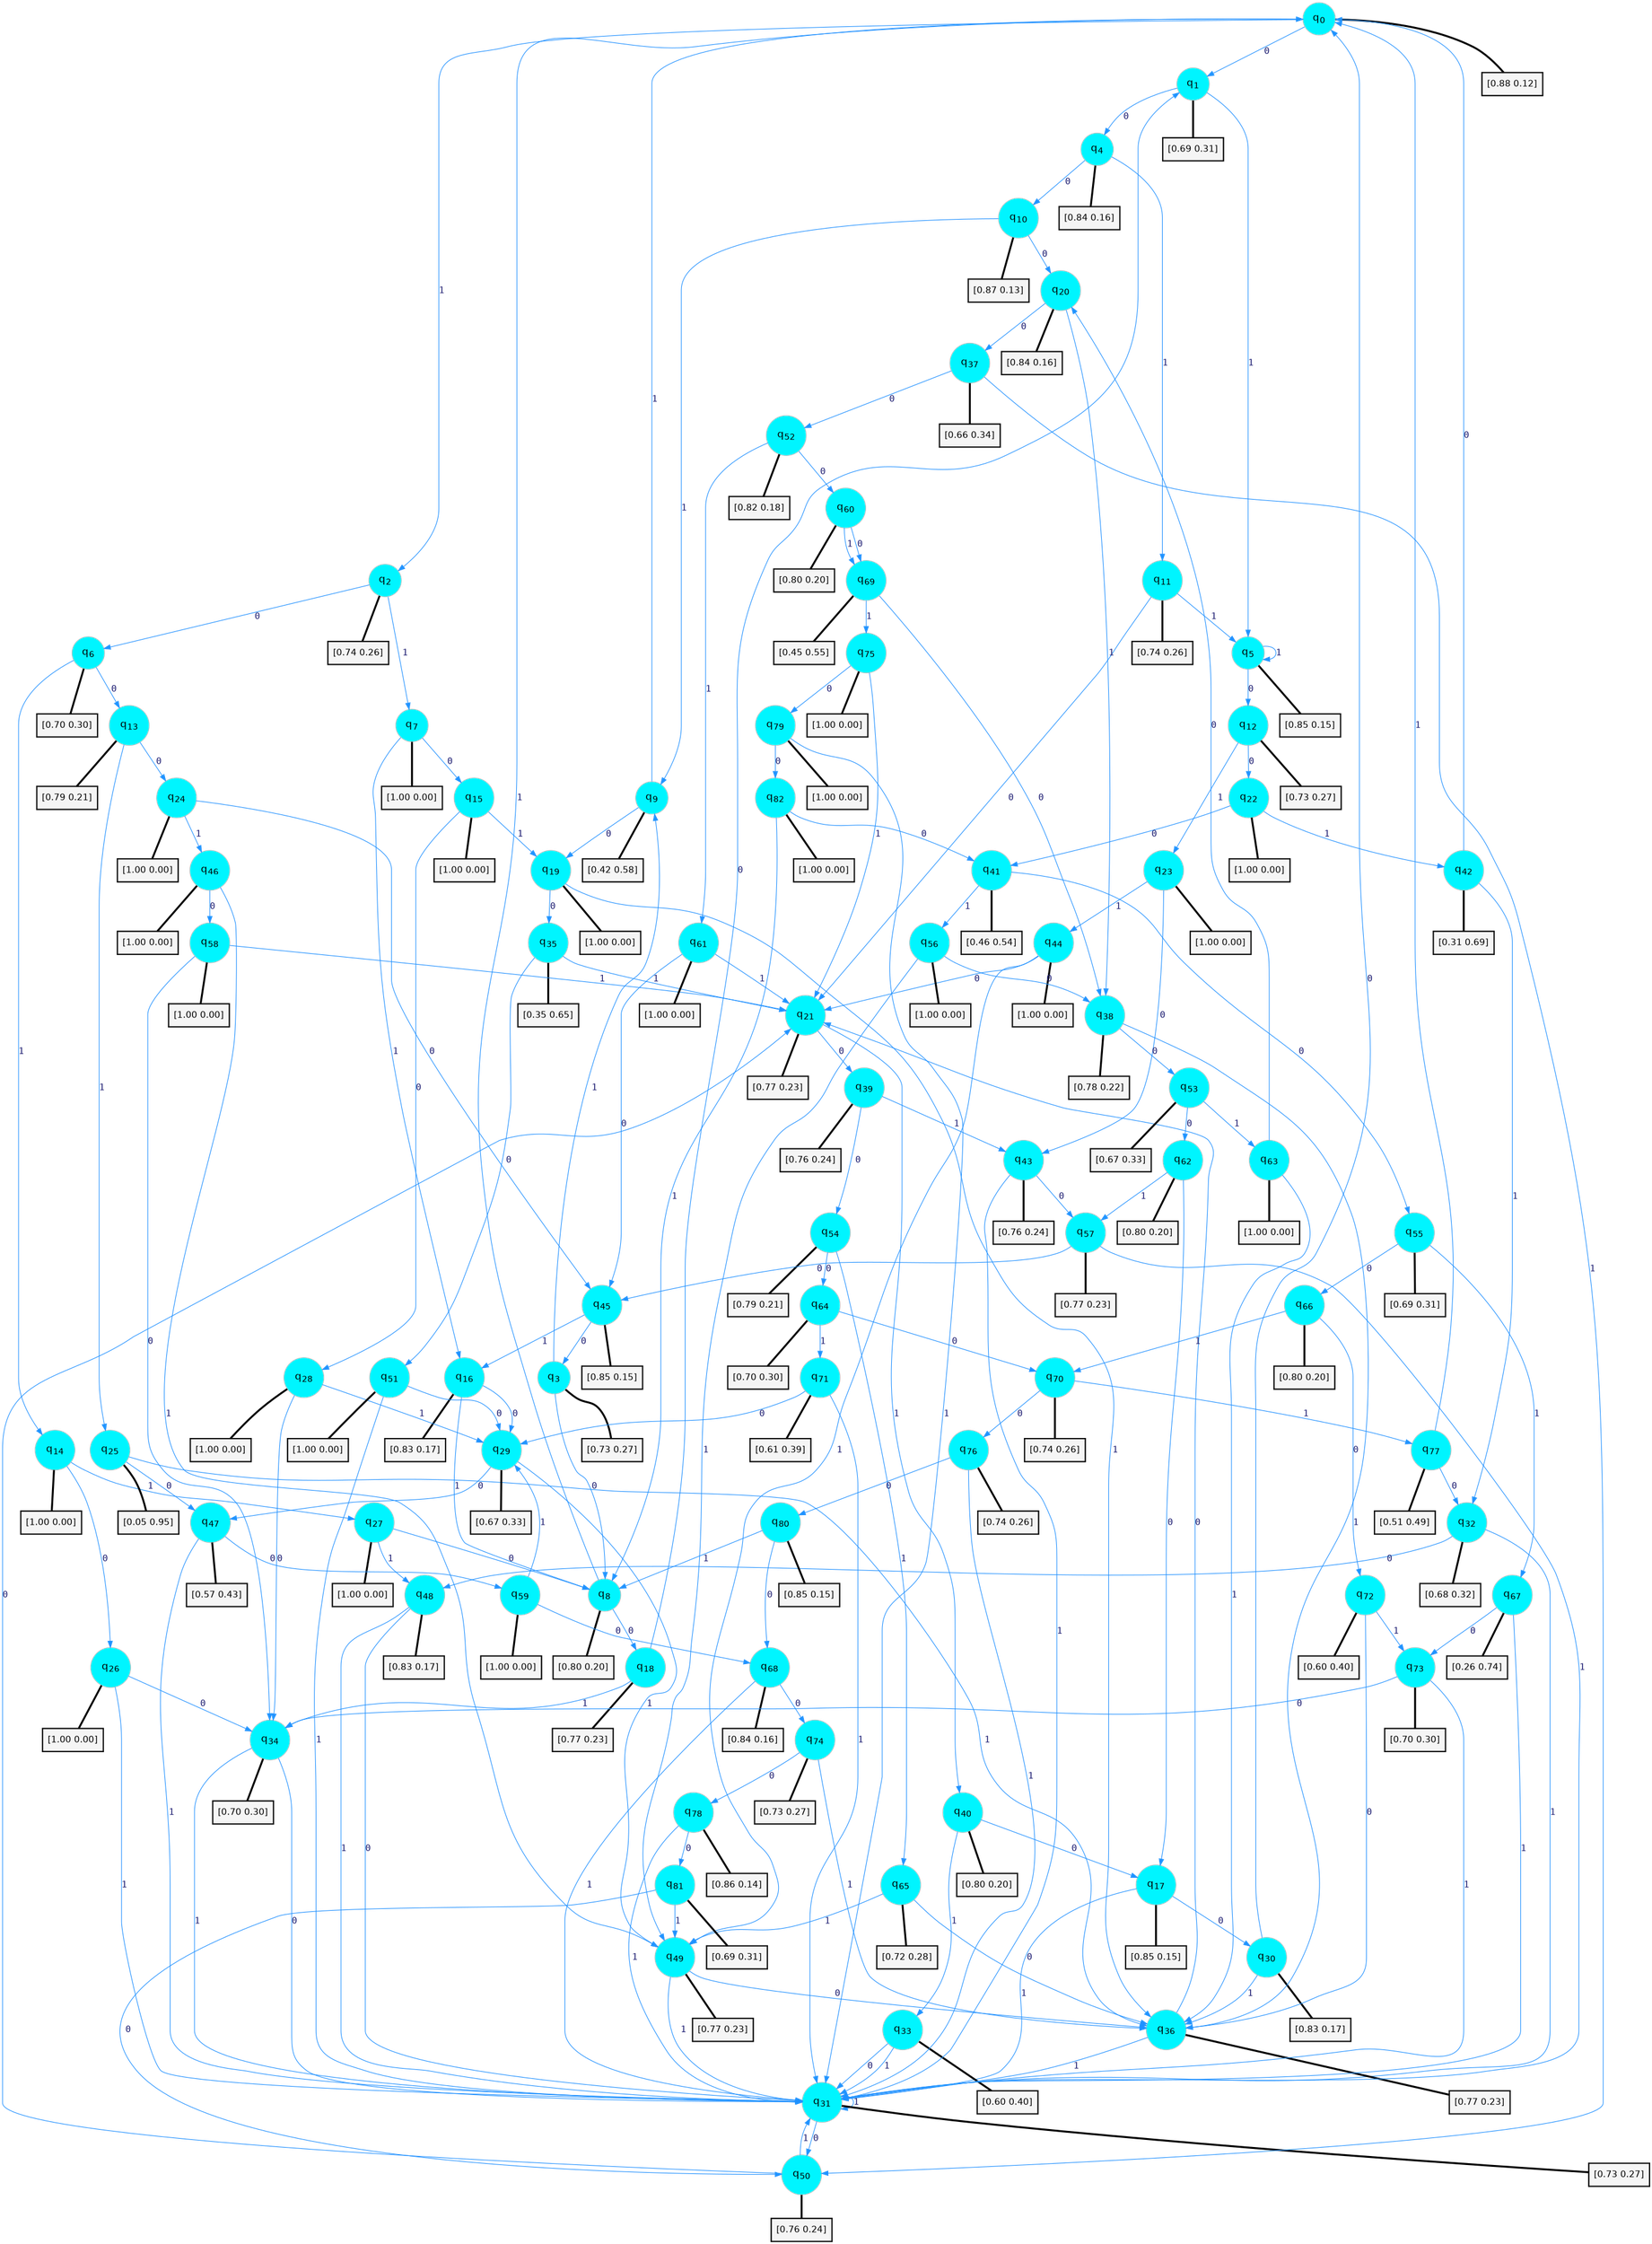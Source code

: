 digraph G {
graph [
bgcolor=transparent, dpi=300, rankdir=TD, size="40,25"];
node [
color=gray, fillcolor=turquoise1, fontcolor=black, fontname=Helvetica, fontsize=16, fontweight=bold, shape=circle, style=filled];
edge [
arrowsize=1, color=dodgerblue1, fontcolor=midnightblue, fontname=courier, fontweight=bold, penwidth=1, style=solid, weight=20];
0[label=<q<SUB>0</SUB>>];
1[label=<q<SUB>1</SUB>>];
2[label=<q<SUB>2</SUB>>];
3[label=<q<SUB>3</SUB>>];
4[label=<q<SUB>4</SUB>>];
5[label=<q<SUB>5</SUB>>];
6[label=<q<SUB>6</SUB>>];
7[label=<q<SUB>7</SUB>>];
8[label=<q<SUB>8</SUB>>];
9[label=<q<SUB>9</SUB>>];
10[label=<q<SUB>10</SUB>>];
11[label=<q<SUB>11</SUB>>];
12[label=<q<SUB>12</SUB>>];
13[label=<q<SUB>13</SUB>>];
14[label=<q<SUB>14</SUB>>];
15[label=<q<SUB>15</SUB>>];
16[label=<q<SUB>16</SUB>>];
17[label=<q<SUB>17</SUB>>];
18[label=<q<SUB>18</SUB>>];
19[label=<q<SUB>19</SUB>>];
20[label=<q<SUB>20</SUB>>];
21[label=<q<SUB>21</SUB>>];
22[label=<q<SUB>22</SUB>>];
23[label=<q<SUB>23</SUB>>];
24[label=<q<SUB>24</SUB>>];
25[label=<q<SUB>25</SUB>>];
26[label=<q<SUB>26</SUB>>];
27[label=<q<SUB>27</SUB>>];
28[label=<q<SUB>28</SUB>>];
29[label=<q<SUB>29</SUB>>];
30[label=<q<SUB>30</SUB>>];
31[label=<q<SUB>31</SUB>>];
32[label=<q<SUB>32</SUB>>];
33[label=<q<SUB>33</SUB>>];
34[label=<q<SUB>34</SUB>>];
35[label=<q<SUB>35</SUB>>];
36[label=<q<SUB>36</SUB>>];
37[label=<q<SUB>37</SUB>>];
38[label=<q<SUB>38</SUB>>];
39[label=<q<SUB>39</SUB>>];
40[label=<q<SUB>40</SUB>>];
41[label=<q<SUB>41</SUB>>];
42[label=<q<SUB>42</SUB>>];
43[label=<q<SUB>43</SUB>>];
44[label=<q<SUB>44</SUB>>];
45[label=<q<SUB>45</SUB>>];
46[label=<q<SUB>46</SUB>>];
47[label=<q<SUB>47</SUB>>];
48[label=<q<SUB>48</SUB>>];
49[label=<q<SUB>49</SUB>>];
50[label=<q<SUB>50</SUB>>];
51[label=<q<SUB>51</SUB>>];
52[label=<q<SUB>52</SUB>>];
53[label=<q<SUB>53</SUB>>];
54[label=<q<SUB>54</SUB>>];
55[label=<q<SUB>55</SUB>>];
56[label=<q<SUB>56</SUB>>];
57[label=<q<SUB>57</SUB>>];
58[label=<q<SUB>58</SUB>>];
59[label=<q<SUB>59</SUB>>];
60[label=<q<SUB>60</SUB>>];
61[label=<q<SUB>61</SUB>>];
62[label=<q<SUB>62</SUB>>];
63[label=<q<SUB>63</SUB>>];
64[label=<q<SUB>64</SUB>>];
65[label=<q<SUB>65</SUB>>];
66[label=<q<SUB>66</SUB>>];
67[label=<q<SUB>67</SUB>>];
68[label=<q<SUB>68</SUB>>];
69[label=<q<SUB>69</SUB>>];
70[label=<q<SUB>70</SUB>>];
71[label=<q<SUB>71</SUB>>];
72[label=<q<SUB>72</SUB>>];
73[label=<q<SUB>73</SUB>>];
74[label=<q<SUB>74</SUB>>];
75[label=<q<SUB>75</SUB>>];
76[label=<q<SUB>76</SUB>>];
77[label=<q<SUB>77</SUB>>];
78[label=<q<SUB>78</SUB>>];
79[label=<q<SUB>79</SUB>>];
80[label=<q<SUB>80</SUB>>];
81[label=<q<SUB>81</SUB>>];
82[label=<q<SUB>82</SUB>>];
83[label="[0.88 0.12]", shape=box,fontcolor=black, fontname=Helvetica, fontsize=14, penwidth=2, fillcolor=whitesmoke,color=black];
84[label="[0.69 0.31]", shape=box,fontcolor=black, fontname=Helvetica, fontsize=14, penwidth=2, fillcolor=whitesmoke,color=black];
85[label="[0.74 0.26]", shape=box,fontcolor=black, fontname=Helvetica, fontsize=14, penwidth=2, fillcolor=whitesmoke,color=black];
86[label="[0.73 0.27]", shape=box,fontcolor=black, fontname=Helvetica, fontsize=14, penwidth=2, fillcolor=whitesmoke,color=black];
87[label="[0.84 0.16]", shape=box,fontcolor=black, fontname=Helvetica, fontsize=14, penwidth=2, fillcolor=whitesmoke,color=black];
88[label="[0.85 0.15]", shape=box,fontcolor=black, fontname=Helvetica, fontsize=14, penwidth=2, fillcolor=whitesmoke,color=black];
89[label="[0.70 0.30]", shape=box,fontcolor=black, fontname=Helvetica, fontsize=14, penwidth=2, fillcolor=whitesmoke,color=black];
90[label="[1.00 0.00]", shape=box,fontcolor=black, fontname=Helvetica, fontsize=14, penwidth=2, fillcolor=whitesmoke,color=black];
91[label="[0.80 0.20]", shape=box,fontcolor=black, fontname=Helvetica, fontsize=14, penwidth=2, fillcolor=whitesmoke,color=black];
92[label="[0.42 0.58]", shape=box,fontcolor=black, fontname=Helvetica, fontsize=14, penwidth=2, fillcolor=whitesmoke,color=black];
93[label="[0.87 0.13]", shape=box,fontcolor=black, fontname=Helvetica, fontsize=14, penwidth=2, fillcolor=whitesmoke,color=black];
94[label="[0.74 0.26]", shape=box,fontcolor=black, fontname=Helvetica, fontsize=14, penwidth=2, fillcolor=whitesmoke,color=black];
95[label="[0.73 0.27]", shape=box,fontcolor=black, fontname=Helvetica, fontsize=14, penwidth=2, fillcolor=whitesmoke,color=black];
96[label="[0.79 0.21]", shape=box,fontcolor=black, fontname=Helvetica, fontsize=14, penwidth=2, fillcolor=whitesmoke,color=black];
97[label="[1.00 0.00]", shape=box,fontcolor=black, fontname=Helvetica, fontsize=14, penwidth=2, fillcolor=whitesmoke,color=black];
98[label="[1.00 0.00]", shape=box,fontcolor=black, fontname=Helvetica, fontsize=14, penwidth=2, fillcolor=whitesmoke,color=black];
99[label="[0.83 0.17]", shape=box,fontcolor=black, fontname=Helvetica, fontsize=14, penwidth=2, fillcolor=whitesmoke,color=black];
100[label="[0.85 0.15]", shape=box,fontcolor=black, fontname=Helvetica, fontsize=14, penwidth=2, fillcolor=whitesmoke,color=black];
101[label="[0.77 0.23]", shape=box,fontcolor=black, fontname=Helvetica, fontsize=14, penwidth=2, fillcolor=whitesmoke,color=black];
102[label="[1.00 0.00]", shape=box,fontcolor=black, fontname=Helvetica, fontsize=14, penwidth=2, fillcolor=whitesmoke,color=black];
103[label="[0.84 0.16]", shape=box,fontcolor=black, fontname=Helvetica, fontsize=14, penwidth=2, fillcolor=whitesmoke,color=black];
104[label="[0.77 0.23]", shape=box,fontcolor=black, fontname=Helvetica, fontsize=14, penwidth=2, fillcolor=whitesmoke,color=black];
105[label="[1.00 0.00]", shape=box,fontcolor=black, fontname=Helvetica, fontsize=14, penwidth=2, fillcolor=whitesmoke,color=black];
106[label="[1.00 0.00]", shape=box,fontcolor=black, fontname=Helvetica, fontsize=14, penwidth=2, fillcolor=whitesmoke,color=black];
107[label="[1.00 0.00]", shape=box,fontcolor=black, fontname=Helvetica, fontsize=14, penwidth=2, fillcolor=whitesmoke,color=black];
108[label="[0.05 0.95]", shape=box,fontcolor=black, fontname=Helvetica, fontsize=14, penwidth=2, fillcolor=whitesmoke,color=black];
109[label="[1.00 0.00]", shape=box,fontcolor=black, fontname=Helvetica, fontsize=14, penwidth=2, fillcolor=whitesmoke,color=black];
110[label="[1.00 0.00]", shape=box,fontcolor=black, fontname=Helvetica, fontsize=14, penwidth=2, fillcolor=whitesmoke,color=black];
111[label="[1.00 0.00]", shape=box,fontcolor=black, fontname=Helvetica, fontsize=14, penwidth=2, fillcolor=whitesmoke,color=black];
112[label="[0.67 0.33]", shape=box,fontcolor=black, fontname=Helvetica, fontsize=14, penwidth=2, fillcolor=whitesmoke,color=black];
113[label="[0.83 0.17]", shape=box,fontcolor=black, fontname=Helvetica, fontsize=14, penwidth=2, fillcolor=whitesmoke,color=black];
114[label="[0.73 0.27]", shape=box,fontcolor=black, fontname=Helvetica, fontsize=14, penwidth=2, fillcolor=whitesmoke,color=black];
115[label="[0.68 0.32]", shape=box,fontcolor=black, fontname=Helvetica, fontsize=14, penwidth=2, fillcolor=whitesmoke,color=black];
116[label="[0.60 0.40]", shape=box,fontcolor=black, fontname=Helvetica, fontsize=14, penwidth=2, fillcolor=whitesmoke,color=black];
117[label="[0.70 0.30]", shape=box,fontcolor=black, fontname=Helvetica, fontsize=14, penwidth=2, fillcolor=whitesmoke,color=black];
118[label="[0.35 0.65]", shape=box,fontcolor=black, fontname=Helvetica, fontsize=14, penwidth=2, fillcolor=whitesmoke,color=black];
119[label="[0.77 0.23]", shape=box,fontcolor=black, fontname=Helvetica, fontsize=14, penwidth=2, fillcolor=whitesmoke,color=black];
120[label="[0.66 0.34]", shape=box,fontcolor=black, fontname=Helvetica, fontsize=14, penwidth=2, fillcolor=whitesmoke,color=black];
121[label="[0.78 0.22]", shape=box,fontcolor=black, fontname=Helvetica, fontsize=14, penwidth=2, fillcolor=whitesmoke,color=black];
122[label="[0.76 0.24]", shape=box,fontcolor=black, fontname=Helvetica, fontsize=14, penwidth=2, fillcolor=whitesmoke,color=black];
123[label="[0.80 0.20]", shape=box,fontcolor=black, fontname=Helvetica, fontsize=14, penwidth=2, fillcolor=whitesmoke,color=black];
124[label="[0.46 0.54]", shape=box,fontcolor=black, fontname=Helvetica, fontsize=14, penwidth=2, fillcolor=whitesmoke,color=black];
125[label="[0.31 0.69]", shape=box,fontcolor=black, fontname=Helvetica, fontsize=14, penwidth=2, fillcolor=whitesmoke,color=black];
126[label="[0.76 0.24]", shape=box,fontcolor=black, fontname=Helvetica, fontsize=14, penwidth=2, fillcolor=whitesmoke,color=black];
127[label="[1.00 0.00]", shape=box,fontcolor=black, fontname=Helvetica, fontsize=14, penwidth=2, fillcolor=whitesmoke,color=black];
128[label="[0.85 0.15]", shape=box,fontcolor=black, fontname=Helvetica, fontsize=14, penwidth=2, fillcolor=whitesmoke,color=black];
129[label="[1.00 0.00]", shape=box,fontcolor=black, fontname=Helvetica, fontsize=14, penwidth=2, fillcolor=whitesmoke,color=black];
130[label="[0.57 0.43]", shape=box,fontcolor=black, fontname=Helvetica, fontsize=14, penwidth=2, fillcolor=whitesmoke,color=black];
131[label="[0.83 0.17]", shape=box,fontcolor=black, fontname=Helvetica, fontsize=14, penwidth=2, fillcolor=whitesmoke,color=black];
132[label="[0.77 0.23]", shape=box,fontcolor=black, fontname=Helvetica, fontsize=14, penwidth=2, fillcolor=whitesmoke,color=black];
133[label="[0.76 0.24]", shape=box,fontcolor=black, fontname=Helvetica, fontsize=14, penwidth=2, fillcolor=whitesmoke,color=black];
134[label="[1.00 0.00]", shape=box,fontcolor=black, fontname=Helvetica, fontsize=14, penwidth=2, fillcolor=whitesmoke,color=black];
135[label="[0.82 0.18]", shape=box,fontcolor=black, fontname=Helvetica, fontsize=14, penwidth=2, fillcolor=whitesmoke,color=black];
136[label="[0.67 0.33]", shape=box,fontcolor=black, fontname=Helvetica, fontsize=14, penwidth=2, fillcolor=whitesmoke,color=black];
137[label="[0.79 0.21]", shape=box,fontcolor=black, fontname=Helvetica, fontsize=14, penwidth=2, fillcolor=whitesmoke,color=black];
138[label="[0.69 0.31]", shape=box,fontcolor=black, fontname=Helvetica, fontsize=14, penwidth=2, fillcolor=whitesmoke,color=black];
139[label="[1.00 0.00]", shape=box,fontcolor=black, fontname=Helvetica, fontsize=14, penwidth=2, fillcolor=whitesmoke,color=black];
140[label="[0.77 0.23]", shape=box,fontcolor=black, fontname=Helvetica, fontsize=14, penwidth=2, fillcolor=whitesmoke,color=black];
141[label="[1.00 0.00]", shape=box,fontcolor=black, fontname=Helvetica, fontsize=14, penwidth=2, fillcolor=whitesmoke,color=black];
142[label="[1.00 0.00]", shape=box,fontcolor=black, fontname=Helvetica, fontsize=14, penwidth=2, fillcolor=whitesmoke,color=black];
143[label="[0.80 0.20]", shape=box,fontcolor=black, fontname=Helvetica, fontsize=14, penwidth=2, fillcolor=whitesmoke,color=black];
144[label="[1.00 0.00]", shape=box,fontcolor=black, fontname=Helvetica, fontsize=14, penwidth=2, fillcolor=whitesmoke,color=black];
145[label="[0.80 0.20]", shape=box,fontcolor=black, fontname=Helvetica, fontsize=14, penwidth=2, fillcolor=whitesmoke,color=black];
146[label="[1.00 0.00]", shape=box,fontcolor=black, fontname=Helvetica, fontsize=14, penwidth=2, fillcolor=whitesmoke,color=black];
147[label="[0.70 0.30]", shape=box,fontcolor=black, fontname=Helvetica, fontsize=14, penwidth=2, fillcolor=whitesmoke,color=black];
148[label="[0.72 0.28]", shape=box,fontcolor=black, fontname=Helvetica, fontsize=14, penwidth=2, fillcolor=whitesmoke,color=black];
149[label="[0.80 0.20]", shape=box,fontcolor=black, fontname=Helvetica, fontsize=14, penwidth=2, fillcolor=whitesmoke,color=black];
150[label="[0.26 0.74]", shape=box,fontcolor=black, fontname=Helvetica, fontsize=14, penwidth=2, fillcolor=whitesmoke,color=black];
151[label="[0.84 0.16]", shape=box,fontcolor=black, fontname=Helvetica, fontsize=14, penwidth=2, fillcolor=whitesmoke,color=black];
152[label="[0.45 0.55]", shape=box,fontcolor=black, fontname=Helvetica, fontsize=14, penwidth=2, fillcolor=whitesmoke,color=black];
153[label="[0.74 0.26]", shape=box,fontcolor=black, fontname=Helvetica, fontsize=14, penwidth=2, fillcolor=whitesmoke,color=black];
154[label="[0.61 0.39]", shape=box,fontcolor=black, fontname=Helvetica, fontsize=14, penwidth=2, fillcolor=whitesmoke,color=black];
155[label="[0.60 0.40]", shape=box,fontcolor=black, fontname=Helvetica, fontsize=14, penwidth=2, fillcolor=whitesmoke,color=black];
156[label="[0.70 0.30]", shape=box,fontcolor=black, fontname=Helvetica, fontsize=14, penwidth=2, fillcolor=whitesmoke,color=black];
157[label="[0.73 0.27]", shape=box,fontcolor=black, fontname=Helvetica, fontsize=14, penwidth=2, fillcolor=whitesmoke,color=black];
158[label="[1.00 0.00]", shape=box,fontcolor=black, fontname=Helvetica, fontsize=14, penwidth=2, fillcolor=whitesmoke,color=black];
159[label="[0.74 0.26]", shape=box,fontcolor=black, fontname=Helvetica, fontsize=14, penwidth=2, fillcolor=whitesmoke,color=black];
160[label="[0.51 0.49]", shape=box,fontcolor=black, fontname=Helvetica, fontsize=14, penwidth=2, fillcolor=whitesmoke,color=black];
161[label="[0.86 0.14]", shape=box,fontcolor=black, fontname=Helvetica, fontsize=14, penwidth=2, fillcolor=whitesmoke,color=black];
162[label="[1.00 0.00]", shape=box,fontcolor=black, fontname=Helvetica, fontsize=14, penwidth=2, fillcolor=whitesmoke,color=black];
163[label="[0.85 0.15]", shape=box,fontcolor=black, fontname=Helvetica, fontsize=14, penwidth=2, fillcolor=whitesmoke,color=black];
164[label="[0.69 0.31]", shape=box,fontcolor=black, fontname=Helvetica, fontsize=14, penwidth=2, fillcolor=whitesmoke,color=black];
165[label="[1.00 0.00]", shape=box,fontcolor=black, fontname=Helvetica, fontsize=14, penwidth=2, fillcolor=whitesmoke,color=black];
0->1 [label=0];
0->2 [label=1];
0->83 [arrowhead=none, penwidth=3,color=black];
1->4 [label=0];
1->5 [label=1];
1->84 [arrowhead=none, penwidth=3,color=black];
2->6 [label=0];
2->7 [label=1];
2->85 [arrowhead=none, penwidth=3,color=black];
3->8 [label=0];
3->9 [label=1];
3->86 [arrowhead=none, penwidth=3,color=black];
4->10 [label=0];
4->11 [label=1];
4->87 [arrowhead=none, penwidth=3,color=black];
5->12 [label=0];
5->5 [label=1];
5->88 [arrowhead=none, penwidth=3,color=black];
6->13 [label=0];
6->14 [label=1];
6->89 [arrowhead=none, penwidth=3,color=black];
7->15 [label=0];
7->16 [label=1];
7->90 [arrowhead=none, penwidth=3,color=black];
8->18 [label=0];
8->0 [label=1];
8->91 [arrowhead=none, penwidth=3,color=black];
9->19 [label=0];
9->0 [label=1];
9->92 [arrowhead=none, penwidth=3,color=black];
10->20 [label=0];
10->9 [label=1];
10->93 [arrowhead=none, penwidth=3,color=black];
11->21 [label=0];
11->5 [label=1];
11->94 [arrowhead=none, penwidth=3,color=black];
12->22 [label=0];
12->23 [label=1];
12->95 [arrowhead=none, penwidth=3,color=black];
13->24 [label=0];
13->25 [label=1];
13->96 [arrowhead=none, penwidth=3,color=black];
14->26 [label=0];
14->27 [label=1];
14->97 [arrowhead=none, penwidth=3,color=black];
15->28 [label=0];
15->19 [label=1];
15->98 [arrowhead=none, penwidth=3,color=black];
16->29 [label=0];
16->8 [label=1];
16->99 [arrowhead=none, penwidth=3,color=black];
17->30 [label=0];
17->31 [label=1];
17->100 [arrowhead=none, penwidth=3,color=black];
18->1 [label=0];
18->34 [label=1];
18->101 [arrowhead=none, penwidth=3,color=black];
19->35 [label=0];
19->36 [label=1];
19->102 [arrowhead=none, penwidth=3,color=black];
20->37 [label=0];
20->38 [label=1];
20->103 [arrowhead=none, penwidth=3,color=black];
21->39 [label=0];
21->40 [label=1];
21->104 [arrowhead=none, penwidth=3,color=black];
22->41 [label=0];
22->42 [label=1];
22->105 [arrowhead=none, penwidth=3,color=black];
23->43 [label=0];
23->44 [label=1];
23->106 [arrowhead=none, penwidth=3,color=black];
24->45 [label=0];
24->46 [label=1];
24->107 [arrowhead=none, penwidth=3,color=black];
25->47 [label=0];
25->36 [label=1];
25->108 [arrowhead=none, penwidth=3,color=black];
26->34 [label=0];
26->31 [label=1];
26->109 [arrowhead=none, penwidth=3,color=black];
27->8 [label=0];
27->48 [label=1];
27->110 [arrowhead=none, penwidth=3,color=black];
28->34 [label=0];
28->29 [label=1];
28->111 [arrowhead=none, penwidth=3,color=black];
29->47 [label=0];
29->49 [label=1];
29->112 [arrowhead=none, penwidth=3,color=black];
30->0 [label=0];
30->36 [label=1];
30->113 [arrowhead=none, penwidth=3,color=black];
31->50 [label=0];
31->31 [label=1];
31->114 [arrowhead=none, penwidth=3,color=black];
32->48 [label=0];
32->31 [label=1];
32->115 [arrowhead=none, penwidth=3,color=black];
33->31 [label=0];
33->31 [label=1];
33->116 [arrowhead=none, penwidth=3,color=black];
34->31 [label=0];
34->31 [label=1];
34->117 [arrowhead=none, penwidth=3,color=black];
35->51 [label=0];
35->21 [label=1];
35->118 [arrowhead=none, penwidth=3,color=black];
36->21 [label=0];
36->31 [label=1];
36->119 [arrowhead=none, penwidth=3,color=black];
37->52 [label=0];
37->50 [label=1];
37->120 [arrowhead=none, penwidth=3,color=black];
38->53 [label=0];
38->36 [label=1];
38->121 [arrowhead=none, penwidth=3,color=black];
39->54 [label=0];
39->43 [label=1];
39->122 [arrowhead=none, penwidth=3,color=black];
40->17 [label=0];
40->33 [label=1];
40->123 [arrowhead=none, penwidth=3,color=black];
41->55 [label=0];
41->56 [label=1];
41->124 [arrowhead=none, penwidth=3,color=black];
42->0 [label=0];
42->32 [label=1];
42->125 [arrowhead=none, penwidth=3,color=black];
43->57 [label=0];
43->31 [label=1];
43->126 [arrowhead=none, penwidth=3,color=black];
44->21 [label=0];
44->49 [label=1];
44->127 [arrowhead=none, penwidth=3,color=black];
45->3 [label=0];
45->16 [label=1];
45->128 [arrowhead=none, penwidth=3,color=black];
46->58 [label=0];
46->49 [label=1];
46->129 [arrowhead=none, penwidth=3,color=black];
47->59 [label=0];
47->31 [label=1];
47->130 [arrowhead=none, penwidth=3,color=black];
48->31 [label=0];
48->31 [label=1];
48->131 [arrowhead=none, penwidth=3,color=black];
49->36 [label=0];
49->31 [label=1];
49->132 [arrowhead=none, penwidth=3,color=black];
50->21 [label=0];
50->31 [label=1];
50->133 [arrowhead=none, penwidth=3,color=black];
51->29 [label=0];
51->31 [label=1];
51->134 [arrowhead=none, penwidth=3,color=black];
52->60 [label=0];
52->61 [label=1];
52->135 [arrowhead=none, penwidth=3,color=black];
53->62 [label=0];
53->63 [label=1];
53->136 [arrowhead=none, penwidth=3,color=black];
54->64 [label=0];
54->65 [label=1];
54->137 [arrowhead=none, penwidth=3,color=black];
55->66 [label=0];
55->67 [label=1];
55->138 [arrowhead=none, penwidth=3,color=black];
56->38 [label=0];
56->49 [label=1];
56->139 [arrowhead=none, penwidth=3,color=black];
57->45 [label=0];
57->31 [label=1];
57->140 [arrowhead=none, penwidth=3,color=black];
58->34 [label=0];
58->21 [label=1];
58->141 [arrowhead=none, penwidth=3,color=black];
59->68 [label=0];
59->29 [label=1];
59->142 [arrowhead=none, penwidth=3,color=black];
60->69 [label=0];
60->69 [label=1];
60->143 [arrowhead=none, penwidth=3,color=black];
61->45 [label=0];
61->21 [label=1];
61->144 [arrowhead=none, penwidth=3,color=black];
62->17 [label=0];
62->57 [label=1];
62->145 [arrowhead=none, penwidth=3,color=black];
63->20 [label=0];
63->36 [label=1];
63->146 [arrowhead=none, penwidth=3,color=black];
64->70 [label=0];
64->71 [label=1];
64->147 [arrowhead=none, penwidth=3,color=black];
65->36 [label=0];
65->49 [label=1];
65->148 [arrowhead=none, penwidth=3,color=black];
66->72 [label=0];
66->70 [label=1];
66->149 [arrowhead=none, penwidth=3,color=black];
67->73 [label=0];
67->31 [label=1];
67->150 [arrowhead=none, penwidth=3,color=black];
68->74 [label=0];
68->31 [label=1];
68->151 [arrowhead=none, penwidth=3,color=black];
69->38 [label=0];
69->75 [label=1];
69->152 [arrowhead=none, penwidth=3,color=black];
70->76 [label=0];
70->77 [label=1];
70->153 [arrowhead=none, penwidth=3,color=black];
71->29 [label=0];
71->31 [label=1];
71->154 [arrowhead=none, penwidth=3,color=black];
72->36 [label=0];
72->73 [label=1];
72->155 [arrowhead=none, penwidth=3,color=black];
73->34 [label=0];
73->31 [label=1];
73->156 [arrowhead=none, penwidth=3,color=black];
74->78 [label=0];
74->36 [label=1];
74->157 [arrowhead=none, penwidth=3,color=black];
75->79 [label=0];
75->21 [label=1];
75->158 [arrowhead=none, penwidth=3,color=black];
76->80 [label=0];
76->31 [label=1];
76->159 [arrowhead=none, penwidth=3,color=black];
77->32 [label=0];
77->0 [label=1];
77->160 [arrowhead=none, penwidth=3,color=black];
78->81 [label=0];
78->31 [label=1];
78->161 [arrowhead=none, penwidth=3,color=black];
79->82 [label=0];
79->31 [label=1];
79->162 [arrowhead=none, penwidth=3,color=black];
80->68 [label=0];
80->8 [label=1];
80->163 [arrowhead=none, penwidth=3,color=black];
81->50 [label=0];
81->49 [label=1];
81->164 [arrowhead=none, penwidth=3,color=black];
82->41 [label=0];
82->8 [label=1];
82->165 [arrowhead=none, penwidth=3,color=black];
}
